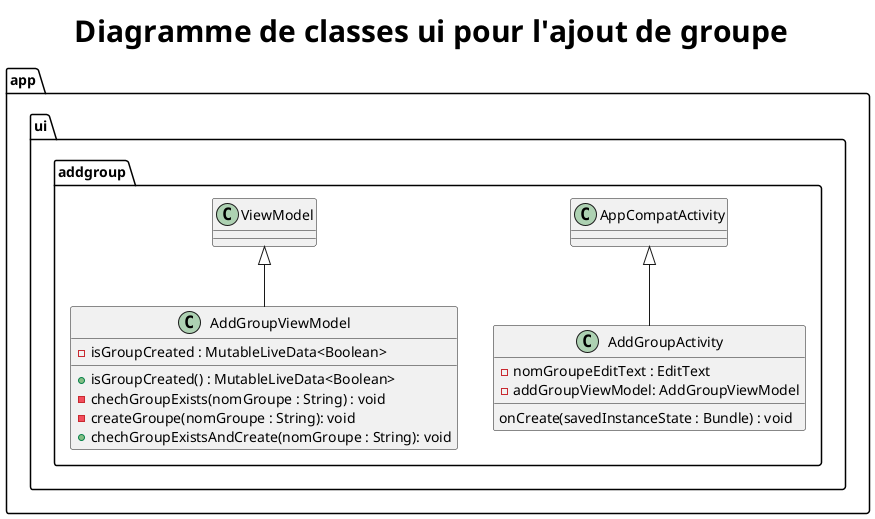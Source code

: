 @startuml modelui2
title <size:30><b>Diagramme de classes ui pour l'ajout de groupe</b></size>

package app{

  package ui{
   package addgroup{

          class AddGroupActivity extends AppCompatActivity{
              - nomGroupeEditText : EditText
              - addGroupViewModel: AddGroupViewModel

              onCreate(savedInstanceState : Bundle) : void
          }

          class AddGroupViewModel extends ViewModel{
              - isGroupCreated : MutableLiveData<Boolean>

              + isGroupCreated() : MutableLiveData<Boolean>
              - chechGroupExists(nomGroupe : String) : void
              - createGroupe(nomGroupe : String): void
              + chechGroupExistsAndCreate(nomGroupe : String): void
          }
      }
    }
}

@enduml
